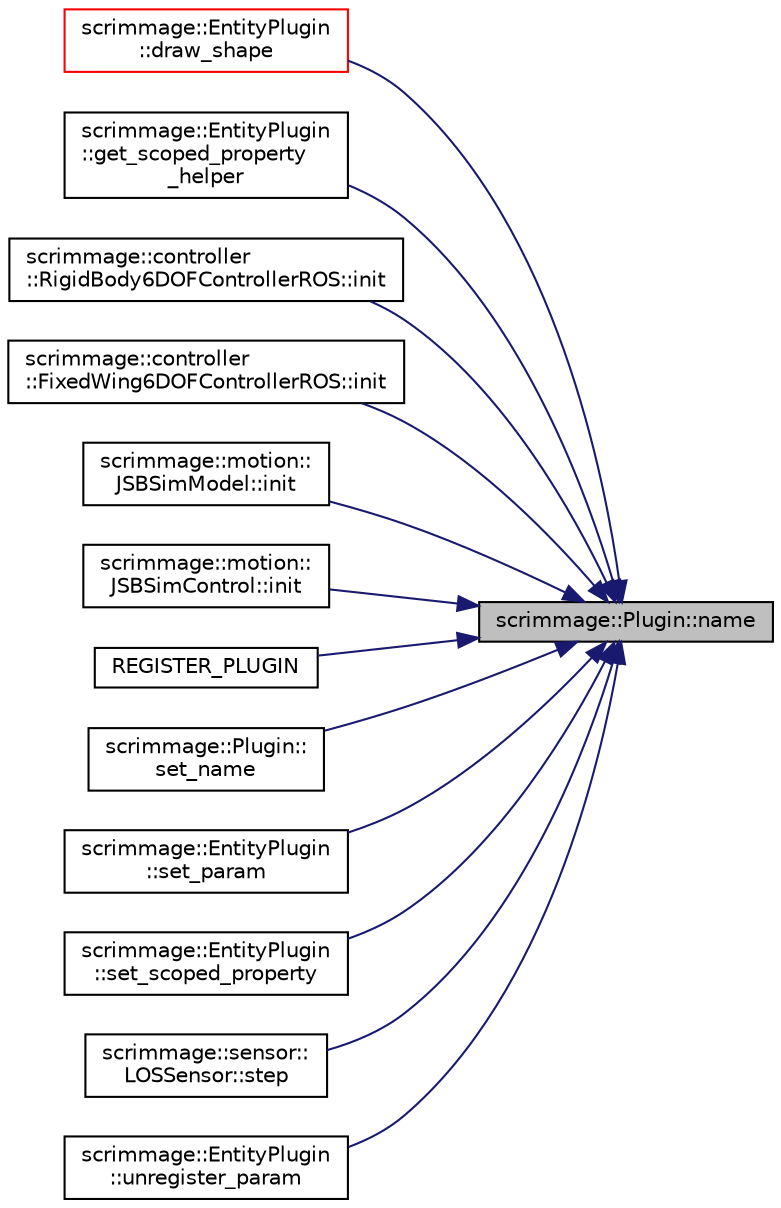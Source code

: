 digraph "scrimmage::Plugin::name"
{
 // LATEX_PDF_SIZE
  edge [fontname="Helvetica",fontsize="10",labelfontname="Helvetica",labelfontsize="10"];
  node [fontname="Helvetica",fontsize="10",shape=record];
  rankdir="RL";
  Node1 [label="scrimmage::Plugin::name",height=0.2,width=0.4,color="black", fillcolor="grey75", style="filled", fontcolor="black",tooltip=" "];
  Node1 -> Node2 [dir="back",color="midnightblue",fontsize="10",style="solid",fontname="Helvetica"];
  Node2 [label="scrimmage::EntityPlugin\l::draw_shape",height=0.2,width=0.4,color="red", fillcolor="white", style="filled",URL="$classscrimmage_1_1EntityPlugin.html#ab2476217710e16f4965f9c9432726098",tooltip=" "];
  Node1 -> Node15 [dir="back",color="midnightblue",fontsize="10",style="solid",fontname="Helvetica"];
  Node15 [label="scrimmage::EntityPlugin\l::get_scoped_property\l_helper",height=0.2,width=0.4,color="black", fillcolor="white", style="filled",URL="$classscrimmage_1_1EntityPlugin.html#ac93564294b680be752b48dfb9547f7b0",tooltip=" "];
  Node1 -> Node16 [dir="back",color="midnightblue",fontsize="10",style="solid",fontname="Helvetica"];
  Node16 [label="scrimmage::controller\l::RigidBody6DOFControllerROS::init",height=0.2,width=0.4,color="black", fillcolor="white", style="filled",URL="$classscrimmage_1_1controller_1_1RigidBody6DOFControllerROS.html#af932a8598cb1415826bf966ed2e2bca4",tooltip=" "];
  Node1 -> Node17 [dir="back",color="midnightblue",fontsize="10",style="solid",fontname="Helvetica"];
  Node17 [label="scrimmage::controller\l::FixedWing6DOFControllerROS::init",height=0.2,width=0.4,color="black", fillcolor="white", style="filled",URL="$classscrimmage_1_1controller_1_1FixedWing6DOFControllerROS.html#a827db8d34867c59932213881073ecc28",tooltip=" "];
  Node1 -> Node18 [dir="back",color="midnightblue",fontsize="10",style="solid",fontname="Helvetica"];
  Node18 [label="scrimmage::motion::\lJSBSimModel::init",height=0.2,width=0.4,color="black", fillcolor="white", style="filled",URL="$classscrimmage_1_1motion_1_1JSBSimModel.html#a7e5161fbcd93817ede1633003172e289",tooltip=" "];
  Node1 -> Node19 [dir="back",color="midnightblue",fontsize="10",style="solid",fontname="Helvetica"];
  Node19 [label="scrimmage::motion::\lJSBSimControl::init",height=0.2,width=0.4,color="black", fillcolor="white", style="filled",URL="$classscrimmage_1_1motion_1_1JSBSimControl.html#a9681dcfcbad8347e1b0f6a1a13b5c91a",tooltip=" "];
  Node1 -> Node20 [dir="back",color="midnightblue",fontsize="10",style="solid",fontname="Helvetica"];
  Node20 [label="REGISTER_PLUGIN",height=0.2,width=0.4,color="black", fillcolor="white", style="filled",URL="$GraphvizFSM_8cpp.html#ae1cbe14116e0e4e3aab56b0a273ef51c",tooltip=" "];
  Node1 -> Node21 [dir="back",color="midnightblue",fontsize="10",style="solid",fontname="Helvetica"];
  Node21 [label="scrimmage::Plugin::\lset_name",height=0.2,width=0.4,color="black", fillcolor="white", style="filled",URL="$classscrimmage_1_1Plugin.html#a6f4056f3d481ba0805724c4724552d3b",tooltip=" "];
  Node1 -> Node22 [dir="back",color="midnightblue",fontsize="10",style="solid",fontname="Helvetica"];
  Node22 [label="scrimmage::EntityPlugin\l::set_param",height=0.2,width=0.4,color="black", fillcolor="white", style="filled",URL="$classscrimmage_1_1EntityPlugin.html#a7a51a93ab6200645c3953d80f6e124f3",tooltip=" "];
  Node1 -> Node23 [dir="back",color="midnightblue",fontsize="10",style="solid",fontname="Helvetica"];
  Node23 [label="scrimmage::EntityPlugin\l::set_scoped_property",height=0.2,width=0.4,color="black", fillcolor="white", style="filled",URL="$classscrimmage_1_1EntityPlugin.html#a9355d0616a6ecde6d744651cc3175e5c",tooltip=" "];
  Node1 -> Node24 [dir="back",color="midnightblue",fontsize="10",style="solid",fontname="Helvetica"];
  Node24 [label="scrimmage::sensor::\lLOSSensor::step",height=0.2,width=0.4,color="black", fillcolor="white", style="filled",URL="$classscrimmage_1_1sensor_1_1LOSSensor.html#a12372b16f9b88ec4402c68d5a83b14f4",tooltip=" "];
  Node1 -> Node25 [dir="back",color="midnightblue",fontsize="10",style="solid",fontname="Helvetica"];
  Node25 [label="scrimmage::EntityPlugin\l::unregister_param",height=0.2,width=0.4,color="black", fillcolor="white", style="filled",URL="$classscrimmage_1_1EntityPlugin.html#a43b38347a19f8159e6dc46675cff615c",tooltip=" "];
}
